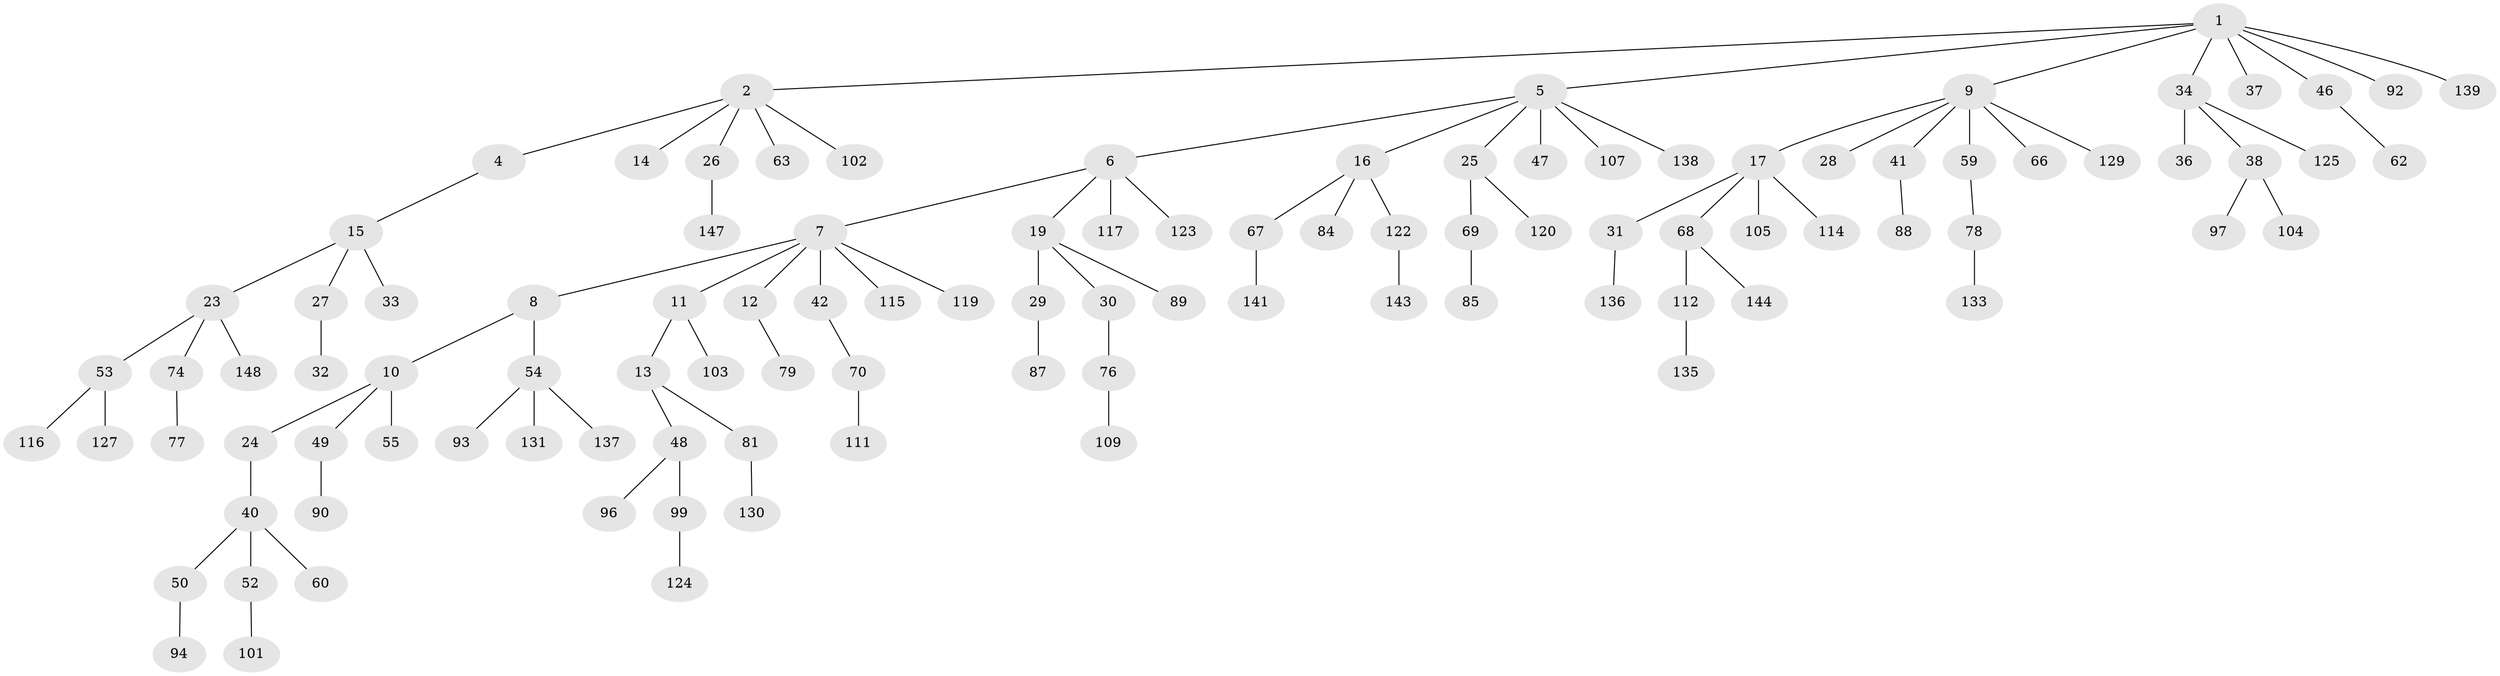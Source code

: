 // Generated by graph-tools (version 1.1) at 2025/52/02/27/25 19:52:12]
// undirected, 105 vertices, 104 edges
graph export_dot {
graph [start="1"]
  node [color=gray90,style=filled];
  1 [super="+61"];
  2 [super="+3"];
  4 [super="+35"];
  5 [super="+18"];
  6 [super="+118"];
  7 [super="+22"];
  8;
  9 [super="+51"];
  10 [super="+21"];
  11;
  12;
  13 [super="+44"];
  14;
  15 [super="+20"];
  16 [super="+43"];
  17 [super="+64"];
  19 [super="+121"];
  23 [super="+98"];
  24 [super="+83"];
  25 [super="+39"];
  26 [super="+45"];
  27;
  28;
  29;
  30;
  31 [super="+91"];
  32;
  33 [super="+86"];
  34 [super="+57"];
  36;
  37 [super="+73"];
  38;
  40 [super="+65"];
  41;
  42;
  46 [super="+108"];
  47;
  48 [super="+58"];
  49 [super="+56"];
  50;
  52 [super="+80"];
  53 [super="+72"];
  54 [super="+113"];
  55;
  59 [super="+71"];
  60;
  62;
  63;
  66 [super="+145"];
  67 [super="+106"];
  68 [super="+132"];
  69 [super="+95"];
  70;
  74 [super="+75"];
  76 [super="+82"];
  77 [super="+140"];
  78 [super="+128"];
  79;
  81;
  84;
  85;
  87;
  88;
  89 [super="+100"];
  90 [super="+110"];
  92;
  93;
  94;
  96;
  97;
  99;
  101 [super="+134"];
  102;
  103;
  104 [super="+146"];
  105 [super="+126"];
  107;
  109;
  111;
  112;
  114;
  115;
  116;
  117;
  119;
  120;
  122;
  123;
  124;
  125;
  127;
  129;
  130;
  131;
  133;
  135 [super="+142"];
  136;
  137;
  138;
  139;
  141;
  143;
  144;
  147;
  148;
  1 -- 2;
  1 -- 5;
  1 -- 9;
  1 -- 34;
  1 -- 37;
  1 -- 46;
  1 -- 139;
  1 -- 92;
  2 -- 4;
  2 -- 26;
  2 -- 63;
  2 -- 102;
  2 -- 14;
  4 -- 15;
  5 -- 6;
  5 -- 16;
  5 -- 25;
  5 -- 107;
  5 -- 138;
  5 -- 47;
  6 -- 7;
  6 -- 19;
  6 -- 117;
  6 -- 123;
  7 -- 8;
  7 -- 11;
  7 -- 12;
  7 -- 115;
  7 -- 42;
  7 -- 119;
  8 -- 10;
  8 -- 54;
  9 -- 17;
  9 -- 28;
  9 -- 41;
  9 -- 66;
  9 -- 129;
  9 -- 59;
  10 -- 24;
  10 -- 49;
  10 -- 55;
  11 -- 13;
  11 -- 103;
  12 -- 79;
  13 -- 48;
  13 -- 81;
  15 -- 23;
  15 -- 33;
  15 -- 27;
  16 -- 122;
  16 -- 67;
  16 -- 84;
  17 -- 31;
  17 -- 105;
  17 -- 114;
  17 -- 68;
  19 -- 29;
  19 -- 30;
  19 -- 89;
  23 -- 53;
  23 -- 74;
  23 -- 148;
  24 -- 40;
  25 -- 69;
  25 -- 120;
  26 -- 147;
  27 -- 32;
  29 -- 87;
  30 -- 76;
  31 -- 136;
  34 -- 36;
  34 -- 38;
  34 -- 125;
  38 -- 97;
  38 -- 104;
  40 -- 50;
  40 -- 52;
  40 -- 60;
  41 -- 88;
  42 -- 70;
  46 -- 62;
  48 -- 99;
  48 -- 96;
  49 -- 90;
  50 -- 94;
  52 -- 101;
  53 -- 116;
  53 -- 127;
  54 -- 93;
  54 -- 137;
  54 -- 131;
  59 -- 78;
  67 -- 141;
  68 -- 112;
  68 -- 144;
  69 -- 85;
  70 -- 111;
  74 -- 77;
  76 -- 109;
  78 -- 133;
  81 -- 130;
  99 -- 124;
  112 -- 135;
  122 -- 143;
}
